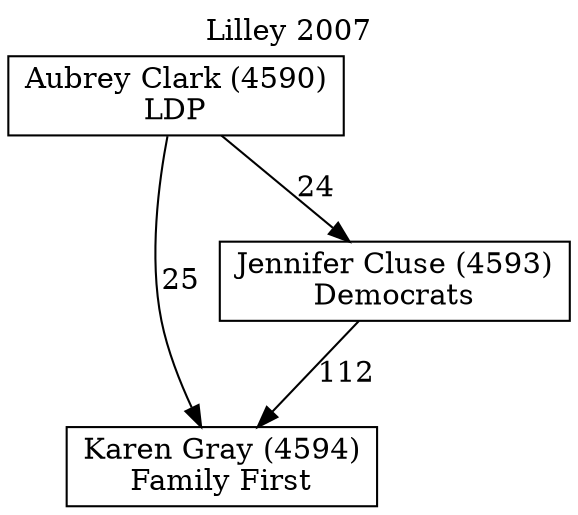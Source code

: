 // House preference flow
digraph "Karen Gray (4594)_Lilley_2007" {
	graph [label="Lilley 2007" labelloc=t mclimit=10]
	node [shape=box]
	"Karen Gray (4594)" [label="Karen Gray (4594)
Family First"]
	"Jennifer Cluse (4593)" [label="Jennifer Cluse (4593)
Democrats"]
	"Aubrey Clark (4590)" [label="Aubrey Clark (4590)
LDP"]
	"Jennifer Cluse (4593)" -> "Karen Gray (4594)" [label=112]
	"Aubrey Clark (4590)" -> "Jennifer Cluse (4593)" [label=24]
	"Aubrey Clark (4590)" -> "Karen Gray (4594)" [label=25]
}
